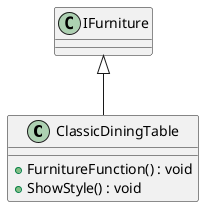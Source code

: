 @startuml
class ClassicDiningTable {
    + FurnitureFunction() : void
    + ShowStyle() : void
}
IFurniture <|-- ClassicDiningTable
@enduml
